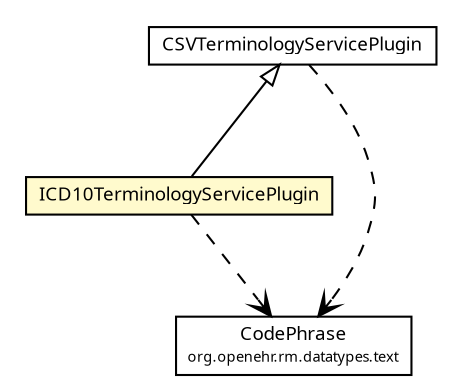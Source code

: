 #!/usr/local/bin/dot
#
# Class diagram 
# Generated by UMLGraph version R5_6 (http://www.umlgraph.org/)
#

digraph G {
	edge [fontname="Trebuchet MS",fontsize=10,labelfontname="Trebuchet MS",labelfontsize=10];
	node [fontname="Trebuchet MS",fontsize=10,shape=plaintext];
	nodesep=0.25;
	ranksep=0.5;
	// se.cambio.cds.ts.ICD10TerminologyServicePlugin
	c232590 [label=<<table title="se.cambio.cds.ts.ICD10TerminologyServicePlugin" border="0" cellborder="1" cellspacing="0" cellpadding="2" port="p" bgcolor="lemonChiffon" href="./ICD10TerminologyServicePlugin.html">
		<tr><td><table border="0" cellspacing="0" cellpadding="1">
<tr><td align="center" balign="center"><font face="Trebuchet MS"> ICD10TerminologyServicePlugin </font></td></tr>
		</table></td></tr>
		</table>>, URL="./ICD10TerminologyServicePlugin.html", fontname="Trebuchet MS", fontcolor="black", fontsize=9.0];
	// se.cambio.cds.ts.CSVTerminologyServicePlugin
	c232592 [label=<<table title="se.cambio.cds.ts.CSVTerminologyServicePlugin" border="0" cellborder="1" cellspacing="0" cellpadding="2" port="p" href="./CSVTerminologyServicePlugin.html">
		<tr><td><table border="0" cellspacing="0" cellpadding="1">
<tr><td align="center" balign="center"><font face="Trebuchet MS"> CSVTerminologyServicePlugin </font></td></tr>
		</table></td></tr>
		</table>>, URL="./CSVTerminologyServicePlugin.html", fontname="Trebuchet MS", fontcolor="black", fontsize=9.0];
	//se.cambio.cds.ts.ICD10TerminologyServicePlugin extends se.cambio.cds.ts.CSVTerminologyServicePlugin
	c232592:p -> c232590:p [dir=back,arrowtail=empty];
	// se.cambio.cds.ts.ICD10TerminologyServicePlugin DEPEND org.openehr.rm.datatypes.text.CodePhrase
	c232590:p -> c232953:p [taillabel="", label="", headlabel="", fontname="Trebuchet MS", fontcolor="black", fontsize=10.0, color="black", arrowhead=open, style=dashed];
	// se.cambio.cds.ts.CSVTerminologyServicePlugin DEPEND org.openehr.rm.datatypes.text.CodePhrase
	c232592:p -> c232953:p [taillabel="", label="", headlabel="", fontname="Trebuchet MS", fontcolor="black", fontsize=10.0, color="black", arrowhead=open, style=dashed];
	// org.openehr.rm.datatypes.text.CodePhrase
	c232953 [label=<<table title="org.openehr.rm.datatypes.text.CodePhrase" border="0" cellborder="1" cellspacing="0" cellpadding="2" port="p" href="http://java.sun.com/j2se/1.4.2/docs/api/org/openehr/rm/datatypes/text/CodePhrase.html">
		<tr><td><table border="0" cellspacing="0" cellpadding="1">
<tr><td align="center" balign="center"><font face="Trebuchet MS"> CodePhrase </font></td></tr>
<tr><td align="center" balign="center"><font face="Trebuchet MS" point-size="7.0"> org.openehr.rm.datatypes.text </font></td></tr>
		</table></td></tr>
		</table>>, URL="http://java.sun.com/j2se/1.4.2/docs/api/org/openehr/rm/datatypes/text/CodePhrase.html", fontname="Trebuchet MS", fontcolor="black", fontsize=9.0];
}


